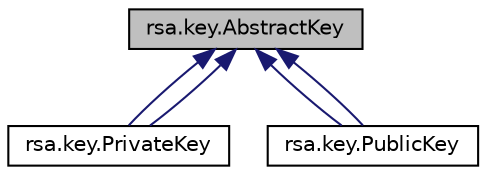 digraph "rsa.key.AbstractKey"
{
 // LATEX_PDF_SIZE
  edge [fontname="Helvetica",fontsize="10",labelfontname="Helvetica",labelfontsize="10"];
  node [fontname="Helvetica",fontsize="10",shape=record];
  Node1 [label="rsa.key.AbstractKey",height=0.2,width=0.4,color="black", fillcolor="grey75", style="filled", fontcolor="black",tooltip=" "];
  Node1 -> Node2 [dir="back",color="midnightblue",fontsize="10",style="solid",fontname="Helvetica"];
  Node2 [label="rsa.key.PrivateKey",height=0.2,width=0.4,color="black", fillcolor="white", style="filled",URL="$classrsa_1_1key_1_1PrivateKey.html",tooltip=" "];
  Node1 -> Node2 [dir="back",color="midnightblue",fontsize="10",style="solid",fontname="Helvetica"];
  Node1 -> Node3 [dir="back",color="midnightblue",fontsize="10",style="solid",fontname="Helvetica"];
  Node3 [label="rsa.key.PublicKey",height=0.2,width=0.4,color="black", fillcolor="white", style="filled",URL="$classrsa_1_1key_1_1PublicKey.html",tooltip=" "];
  Node1 -> Node3 [dir="back",color="midnightblue",fontsize="10",style="solid",fontname="Helvetica"];
}
